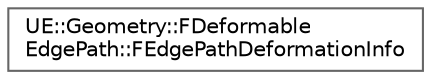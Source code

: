 digraph "Graphical Class Hierarchy"
{
 // INTERACTIVE_SVG=YES
 // LATEX_PDF_SIZE
  bgcolor="transparent";
  edge [fontname=Helvetica,fontsize=10,labelfontname=Helvetica,labelfontsize=10];
  node [fontname=Helvetica,fontsize=10,shape=box,height=0.2,width=0.4];
  rankdir="LR";
  Node0 [id="Node000000",label="UE::Geometry::FDeformable\lEdgePath::FEdgePathDeformationInfo",height=0.2,width=0.4,color="grey40", fillcolor="white", style="filled",URL="$d5/df5/structUE_1_1Geometry_1_1FDeformableEdgePath_1_1FEdgePathDeformationInfo.html",tooltip=" "];
}
